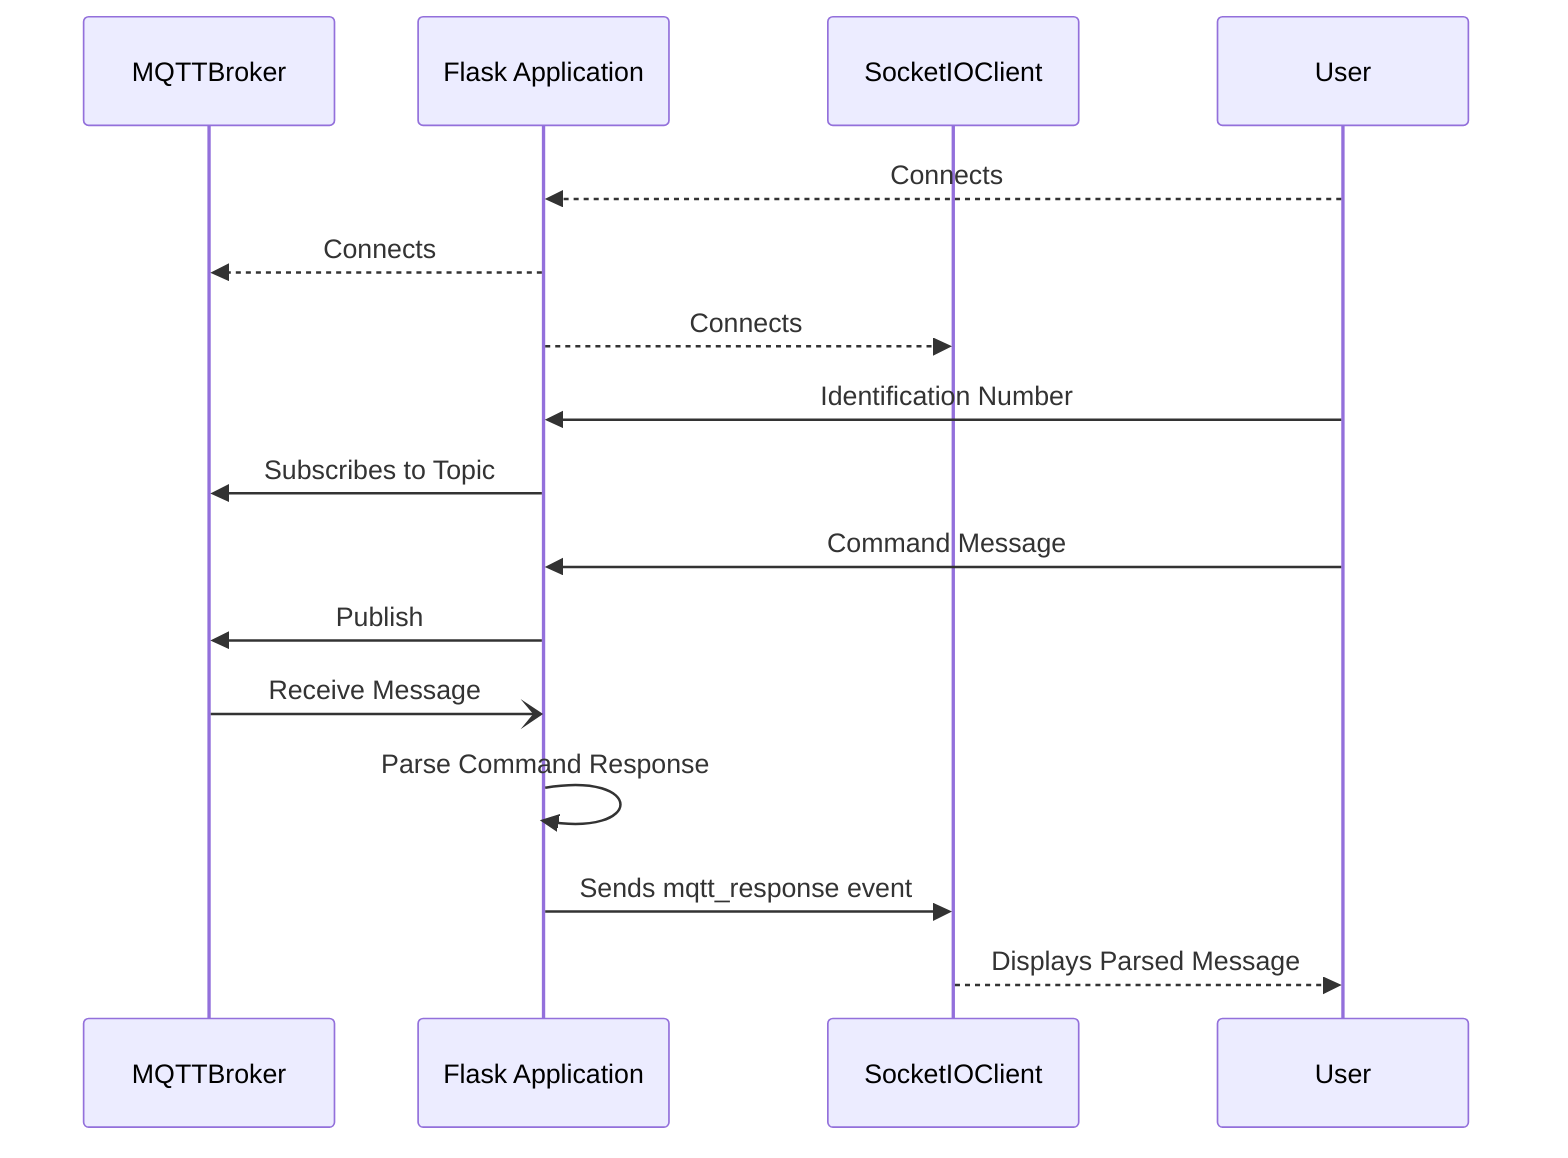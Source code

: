 sequenceDiagram

    participant MQTTBroker
    participant FlaskServer as Flask Application
    participant SocketIOClient
    participant User

    User-->>FlaskServer: Connects
    FlaskServer -->> MQTTBroker: Connects
    FlaskServer -->> SocketIOClient: Connects
    User ->> FlaskServer: Identification Number
    FlaskServer->>MQTTBroker: Subscribes to Topic
    User ->> FlaskServer: Command Message
    FlaskServer ->> MQTTBroker: Publish
    MQTTBroker-)FlaskServer: Receive Message
    FlaskServer ->> FlaskServer: Parse Command Response
    FlaskServer ->> SocketIOClient: Sends mqtt_response event
    SocketIOClient -->> User: Displays Parsed Message